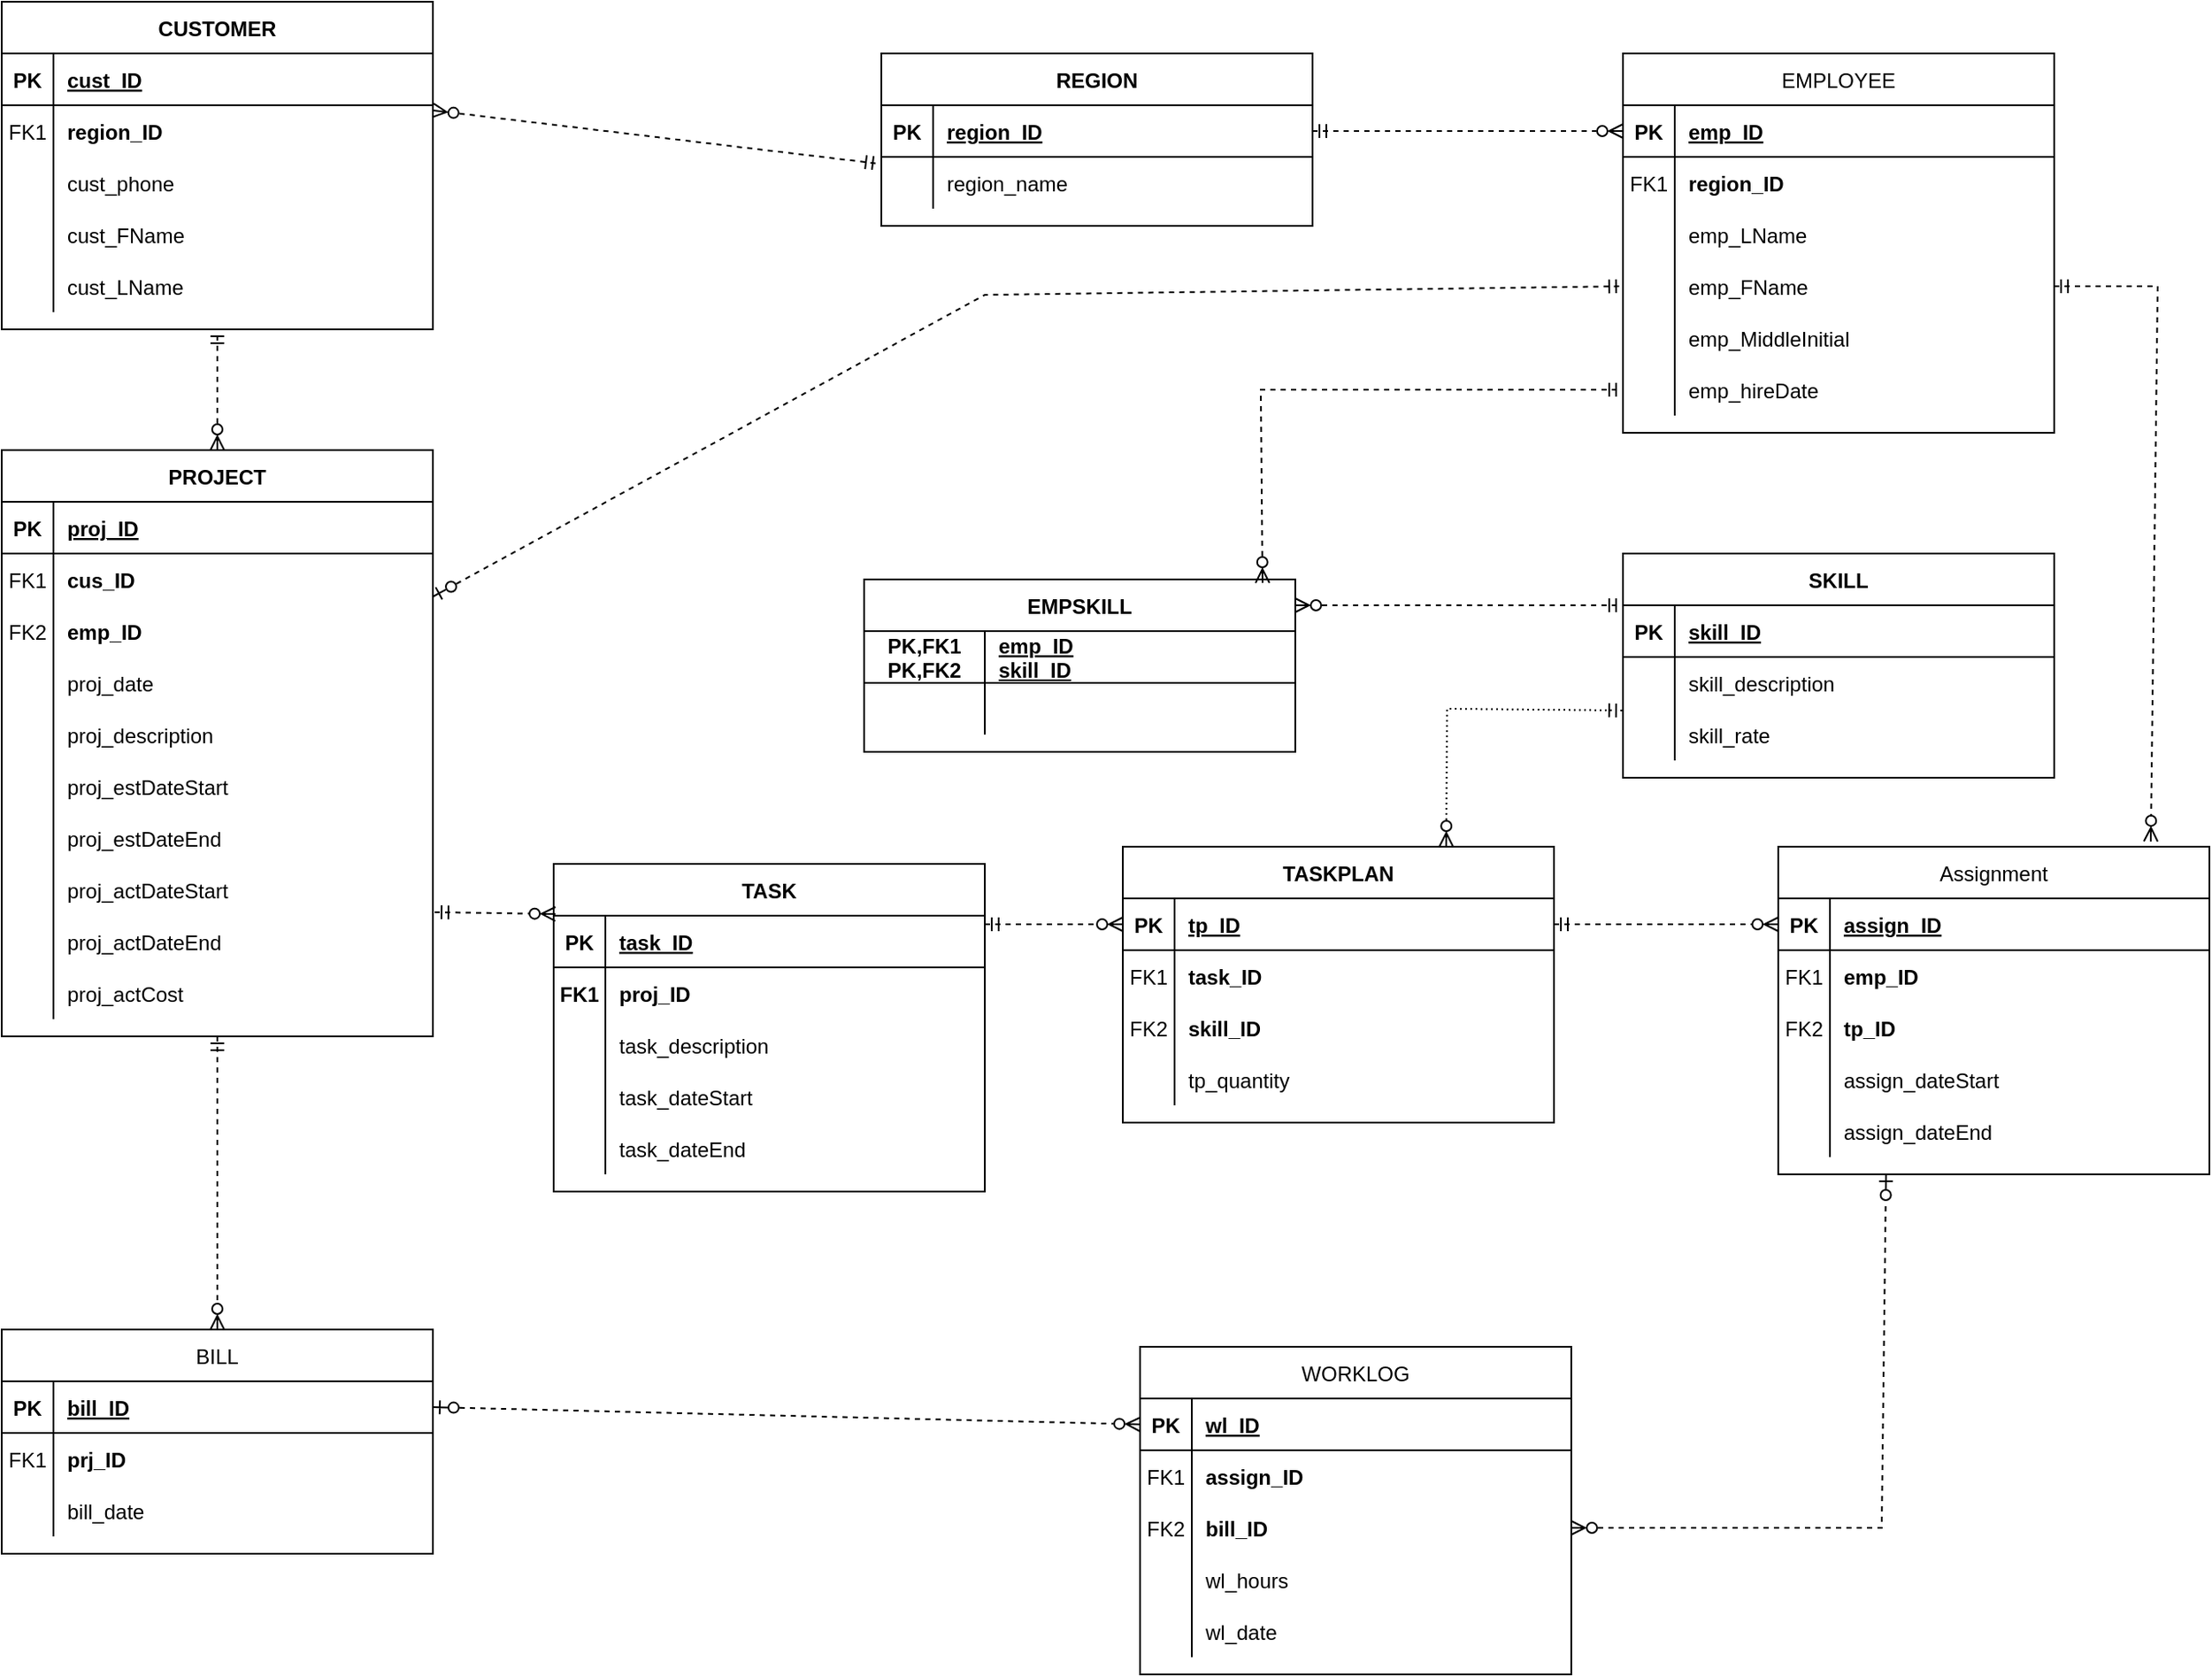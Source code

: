 <mxfile version="17.1.2" type="github">
  <diagram id="R2lEEEUBdFMjLlhIrx00" name="Page-1">
    <mxGraphModel dx="2272" dy="705" grid="1" gridSize="10" guides="1" tooltips="1" connect="1" arrows="1" fold="1" page="1" pageScale="1" pageWidth="850" pageHeight="1100" math="0" shadow="0" extFonts="Permanent Marker^https://fonts.googleapis.com/css?family=Permanent+Marker">
      <root>
        <mxCell id="0" />
        <mxCell id="1" parent="0" />
        <mxCell id="C-vyLk0tnHw3VtMMgP7b-2" value="CUSTOMER" style="shape=table;startSize=30;container=1;collapsible=1;childLayout=tableLayout;fixedRows=1;rowLines=0;fontStyle=1;align=center;resizeLast=1;" parent="1" vertex="1">
          <mxGeometry x="-170" y="70" width="250" height="190" as="geometry" />
        </mxCell>
        <mxCell id="C-vyLk0tnHw3VtMMgP7b-3" value="" style="shape=partialRectangle;collapsible=0;dropTarget=0;pointerEvents=0;fillColor=none;points=[[0,0.5],[1,0.5]];portConstraint=eastwest;top=0;left=0;right=0;bottom=1;" parent="C-vyLk0tnHw3VtMMgP7b-2" vertex="1">
          <mxGeometry y="30" width="250" height="30" as="geometry" />
        </mxCell>
        <mxCell id="C-vyLk0tnHw3VtMMgP7b-4" value="PK" style="shape=partialRectangle;overflow=hidden;connectable=0;fillColor=none;top=0;left=0;bottom=0;right=0;fontStyle=1;" parent="C-vyLk0tnHw3VtMMgP7b-3" vertex="1">
          <mxGeometry width="30" height="30" as="geometry">
            <mxRectangle width="30" height="30" as="alternateBounds" />
          </mxGeometry>
        </mxCell>
        <mxCell id="C-vyLk0tnHw3VtMMgP7b-5" value="cust_ID" style="shape=partialRectangle;overflow=hidden;connectable=0;fillColor=none;top=0;left=0;bottom=0;right=0;align=left;spacingLeft=6;fontStyle=5;" parent="C-vyLk0tnHw3VtMMgP7b-3" vertex="1">
          <mxGeometry x="30" width="220" height="30" as="geometry">
            <mxRectangle width="220" height="30" as="alternateBounds" />
          </mxGeometry>
        </mxCell>
        <mxCell id="C-vyLk0tnHw3VtMMgP7b-6" value="" style="shape=partialRectangle;collapsible=0;dropTarget=0;pointerEvents=0;fillColor=none;points=[[0,0.5],[1,0.5]];portConstraint=eastwest;top=0;left=0;right=0;bottom=0;" parent="C-vyLk0tnHw3VtMMgP7b-2" vertex="1">
          <mxGeometry y="60" width="250" height="30" as="geometry" />
        </mxCell>
        <mxCell id="C-vyLk0tnHw3VtMMgP7b-7" value="FK1" style="shape=partialRectangle;overflow=hidden;connectable=0;fillColor=none;top=0;left=0;bottom=0;right=0;" parent="C-vyLk0tnHw3VtMMgP7b-6" vertex="1">
          <mxGeometry width="30" height="30" as="geometry">
            <mxRectangle width="30" height="30" as="alternateBounds" />
          </mxGeometry>
        </mxCell>
        <mxCell id="C-vyLk0tnHw3VtMMgP7b-8" value="region_ID" style="shape=partialRectangle;overflow=hidden;connectable=0;fillColor=none;top=0;left=0;bottom=0;right=0;align=left;spacingLeft=6;fontStyle=1" parent="C-vyLk0tnHw3VtMMgP7b-6" vertex="1">
          <mxGeometry x="30" width="220" height="30" as="geometry">
            <mxRectangle width="220" height="30" as="alternateBounds" />
          </mxGeometry>
        </mxCell>
        <mxCell id="C-vyLk0tnHw3VtMMgP7b-9" value="" style="shape=partialRectangle;collapsible=0;dropTarget=0;pointerEvents=0;fillColor=none;points=[[0,0.5],[1,0.5]];portConstraint=eastwest;top=0;left=0;right=0;bottom=0;" parent="C-vyLk0tnHw3VtMMgP7b-2" vertex="1">
          <mxGeometry y="90" width="250" height="30" as="geometry" />
        </mxCell>
        <mxCell id="C-vyLk0tnHw3VtMMgP7b-10" value="" style="shape=partialRectangle;overflow=hidden;connectable=0;fillColor=none;top=0;left=0;bottom=0;right=0;" parent="C-vyLk0tnHw3VtMMgP7b-9" vertex="1">
          <mxGeometry width="30" height="30" as="geometry">
            <mxRectangle width="30" height="30" as="alternateBounds" />
          </mxGeometry>
        </mxCell>
        <mxCell id="C-vyLk0tnHw3VtMMgP7b-11" value="cust_phone" style="shape=partialRectangle;overflow=hidden;connectable=0;fillColor=none;top=0;left=0;bottom=0;right=0;align=left;spacingLeft=6;" parent="C-vyLk0tnHw3VtMMgP7b-9" vertex="1">
          <mxGeometry x="30" width="220" height="30" as="geometry">
            <mxRectangle width="220" height="30" as="alternateBounds" />
          </mxGeometry>
        </mxCell>
        <mxCell id="A0aTygYnDFpYJAejx1Yh-139" value="" style="shape=partialRectangle;collapsible=0;dropTarget=0;pointerEvents=0;fillColor=none;points=[[0,0.5],[1,0.5]];portConstraint=eastwest;top=0;left=0;right=0;bottom=0;" vertex="1" parent="C-vyLk0tnHw3VtMMgP7b-2">
          <mxGeometry y="120" width="250" height="30" as="geometry" />
        </mxCell>
        <mxCell id="A0aTygYnDFpYJAejx1Yh-140" value="" style="shape=partialRectangle;overflow=hidden;connectable=0;fillColor=none;top=0;left=0;bottom=0;right=0;" vertex="1" parent="A0aTygYnDFpYJAejx1Yh-139">
          <mxGeometry width="30" height="30" as="geometry">
            <mxRectangle width="30" height="30" as="alternateBounds" />
          </mxGeometry>
        </mxCell>
        <mxCell id="A0aTygYnDFpYJAejx1Yh-141" value="cust_FName" style="shape=partialRectangle;overflow=hidden;connectable=0;fillColor=none;top=0;left=0;bottom=0;right=0;align=left;spacingLeft=6;" vertex="1" parent="A0aTygYnDFpYJAejx1Yh-139">
          <mxGeometry x="30" width="220" height="30" as="geometry">
            <mxRectangle width="220" height="30" as="alternateBounds" />
          </mxGeometry>
        </mxCell>
        <mxCell id="A0aTygYnDFpYJAejx1Yh-142" value="" style="shape=partialRectangle;collapsible=0;dropTarget=0;pointerEvents=0;fillColor=none;points=[[0,0.5],[1,0.5]];portConstraint=eastwest;top=0;left=0;right=0;bottom=0;" vertex="1" parent="C-vyLk0tnHw3VtMMgP7b-2">
          <mxGeometry y="150" width="250" height="30" as="geometry" />
        </mxCell>
        <mxCell id="A0aTygYnDFpYJAejx1Yh-143" value="" style="shape=partialRectangle;overflow=hidden;connectable=0;fillColor=none;top=0;left=0;bottom=0;right=0;" vertex="1" parent="A0aTygYnDFpYJAejx1Yh-142">
          <mxGeometry width="30" height="30" as="geometry">
            <mxRectangle width="30" height="30" as="alternateBounds" />
          </mxGeometry>
        </mxCell>
        <mxCell id="A0aTygYnDFpYJAejx1Yh-144" value="cust_LName" style="shape=partialRectangle;overflow=hidden;connectable=0;fillColor=none;top=0;left=0;bottom=0;right=0;align=left;spacingLeft=6;" vertex="1" parent="A0aTygYnDFpYJAejx1Yh-142">
          <mxGeometry x="30" width="220" height="30" as="geometry">
            <mxRectangle width="220" height="30" as="alternateBounds" />
          </mxGeometry>
        </mxCell>
        <mxCell id="C-vyLk0tnHw3VtMMgP7b-13" value="PROJECT" style="shape=table;startSize=30;container=1;collapsible=1;childLayout=tableLayout;fixedRows=1;rowLines=0;fontStyle=1;align=center;resizeLast=1;" parent="1" vertex="1">
          <mxGeometry x="-170" y="330" width="250" height="340" as="geometry" />
        </mxCell>
        <mxCell id="C-vyLk0tnHw3VtMMgP7b-14" value="" style="shape=partialRectangle;collapsible=0;dropTarget=0;pointerEvents=0;fillColor=none;points=[[0,0.5],[1,0.5]];portConstraint=eastwest;top=0;left=0;right=0;bottom=1;" parent="C-vyLk0tnHw3VtMMgP7b-13" vertex="1">
          <mxGeometry y="30" width="250" height="30" as="geometry" />
        </mxCell>
        <mxCell id="C-vyLk0tnHw3VtMMgP7b-15" value="PK" style="shape=partialRectangle;overflow=hidden;connectable=0;fillColor=none;top=0;left=0;bottom=0;right=0;fontStyle=1;" parent="C-vyLk0tnHw3VtMMgP7b-14" vertex="1">
          <mxGeometry width="30" height="30" as="geometry">
            <mxRectangle width="30" height="30" as="alternateBounds" />
          </mxGeometry>
        </mxCell>
        <mxCell id="C-vyLk0tnHw3VtMMgP7b-16" value="proj_ID" style="shape=partialRectangle;overflow=hidden;connectable=0;fillColor=none;top=0;left=0;bottom=0;right=0;align=left;spacingLeft=6;fontStyle=5;" parent="C-vyLk0tnHw3VtMMgP7b-14" vertex="1">
          <mxGeometry x="30" width="220" height="30" as="geometry">
            <mxRectangle width="220" height="30" as="alternateBounds" />
          </mxGeometry>
        </mxCell>
        <mxCell id="C-vyLk0tnHw3VtMMgP7b-17" value="" style="shape=partialRectangle;collapsible=0;dropTarget=0;pointerEvents=0;fillColor=none;points=[[0,0.5],[1,0.5]];portConstraint=eastwest;top=0;left=0;right=0;bottom=0;" parent="C-vyLk0tnHw3VtMMgP7b-13" vertex="1">
          <mxGeometry y="60" width="250" height="30" as="geometry" />
        </mxCell>
        <mxCell id="C-vyLk0tnHw3VtMMgP7b-18" value="FK1" style="shape=partialRectangle;overflow=hidden;connectable=0;fillColor=none;top=0;left=0;bottom=0;right=0;" parent="C-vyLk0tnHw3VtMMgP7b-17" vertex="1">
          <mxGeometry width="30" height="30" as="geometry">
            <mxRectangle width="30" height="30" as="alternateBounds" />
          </mxGeometry>
        </mxCell>
        <mxCell id="C-vyLk0tnHw3VtMMgP7b-19" value="cus_ID" style="shape=partialRectangle;overflow=hidden;connectable=0;fillColor=none;top=0;left=0;bottom=0;right=0;align=left;spacingLeft=6;fontStyle=1" parent="C-vyLk0tnHw3VtMMgP7b-17" vertex="1">
          <mxGeometry x="30" width="220" height="30" as="geometry">
            <mxRectangle width="220" height="30" as="alternateBounds" />
          </mxGeometry>
        </mxCell>
        <mxCell id="C-vyLk0tnHw3VtMMgP7b-20" value="" style="shape=partialRectangle;collapsible=0;dropTarget=0;pointerEvents=0;fillColor=none;points=[[0,0.5],[1,0.5]];portConstraint=eastwest;top=0;left=0;right=0;bottom=0;" parent="C-vyLk0tnHw3VtMMgP7b-13" vertex="1">
          <mxGeometry y="90" width="250" height="30" as="geometry" />
        </mxCell>
        <mxCell id="C-vyLk0tnHw3VtMMgP7b-21" value="FK2" style="shape=partialRectangle;overflow=hidden;connectable=0;fillColor=none;top=0;left=0;bottom=0;right=0;" parent="C-vyLk0tnHw3VtMMgP7b-20" vertex="1">
          <mxGeometry width="30" height="30" as="geometry">
            <mxRectangle width="30" height="30" as="alternateBounds" />
          </mxGeometry>
        </mxCell>
        <mxCell id="C-vyLk0tnHw3VtMMgP7b-22" value="emp_ID" style="shape=partialRectangle;overflow=hidden;connectable=0;fillColor=none;top=0;left=0;bottom=0;right=0;align=left;spacingLeft=6;fontStyle=1" parent="C-vyLk0tnHw3VtMMgP7b-20" vertex="1">
          <mxGeometry x="30" width="220" height="30" as="geometry">
            <mxRectangle width="220" height="30" as="alternateBounds" />
          </mxGeometry>
        </mxCell>
        <mxCell id="A0aTygYnDFpYJAejx1Yh-99" value="" style="shape=partialRectangle;collapsible=0;dropTarget=0;pointerEvents=0;fillColor=none;points=[[0,0.5],[1,0.5]];portConstraint=eastwest;top=0;left=0;right=0;bottom=0;" vertex="1" parent="C-vyLk0tnHw3VtMMgP7b-13">
          <mxGeometry y="120" width="250" height="30" as="geometry" />
        </mxCell>
        <mxCell id="A0aTygYnDFpYJAejx1Yh-100" value="" style="shape=partialRectangle;overflow=hidden;connectable=0;fillColor=none;top=0;left=0;bottom=0;right=0;" vertex="1" parent="A0aTygYnDFpYJAejx1Yh-99">
          <mxGeometry width="30" height="30" as="geometry">
            <mxRectangle width="30" height="30" as="alternateBounds" />
          </mxGeometry>
        </mxCell>
        <mxCell id="A0aTygYnDFpYJAejx1Yh-101" value="proj_date" style="shape=partialRectangle;overflow=hidden;connectable=0;fillColor=none;top=0;left=0;bottom=0;right=0;align=left;spacingLeft=6;" vertex="1" parent="A0aTygYnDFpYJAejx1Yh-99">
          <mxGeometry x="30" width="220" height="30" as="geometry">
            <mxRectangle width="220" height="30" as="alternateBounds" />
          </mxGeometry>
        </mxCell>
        <mxCell id="A0aTygYnDFpYJAejx1Yh-102" value="" style="shape=partialRectangle;collapsible=0;dropTarget=0;pointerEvents=0;fillColor=none;points=[[0,0.5],[1,0.5]];portConstraint=eastwest;top=0;left=0;right=0;bottom=0;" vertex="1" parent="C-vyLk0tnHw3VtMMgP7b-13">
          <mxGeometry y="150" width="250" height="30" as="geometry" />
        </mxCell>
        <mxCell id="A0aTygYnDFpYJAejx1Yh-103" value="" style="shape=partialRectangle;overflow=hidden;connectable=0;fillColor=none;top=0;left=0;bottom=0;right=0;" vertex="1" parent="A0aTygYnDFpYJAejx1Yh-102">
          <mxGeometry width="30" height="30" as="geometry">
            <mxRectangle width="30" height="30" as="alternateBounds" />
          </mxGeometry>
        </mxCell>
        <mxCell id="A0aTygYnDFpYJAejx1Yh-104" value="proj_description" style="shape=partialRectangle;overflow=hidden;connectable=0;fillColor=none;top=0;left=0;bottom=0;right=0;align=left;spacingLeft=6;" vertex="1" parent="A0aTygYnDFpYJAejx1Yh-102">
          <mxGeometry x="30" width="220" height="30" as="geometry">
            <mxRectangle width="220" height="30" as="alternateBounds" />
          </mxGeometry>
        </mxCell>
        <mxCell id="A0aTygYnDFpYJAejx1Yh-105" value="" style="shape=partialRectangle;collapsible=0;dropTarget=0;pointerEvents=0;fillColor=none;points=[[0,0.5],[1,0.5]];portConstraint=eastwest;top=0;left=0;right=0;bottom=0;" vertex="1" parent="C-vyLk0tnHw3VtMMgP7b-13">
          <mxGeometry y="180" width="250" height="30" as="geometry" />
        </mxCell>
        <mxCell id="A0aTygYnDFpYJAejx1Yh-106" value="" style="shape=partialRectangle;overflow=hidden;connectable=0;fillColor=none;top=0;left=0;bottom=0;right=0;" vertex="1" parent="A0aTygYnDFpYJAejx1Yh-105">
          <mxGeometry width="30" height="30" as="geometry">
            <mxRectangle width="30" height="30" as="alternateBounds" />
          </mxGeometry>
        </mxCell>
        <mxCell id="A0aTygYnDFpYJAejx1Yh-107" value="proj_estDateStart" style="shape=partialRectangle;overflow=hidden;connectable=0;fillColor=none;top=0;left=0;bottom=0;right=0;align=left;spacingLeft=6;" vertex="1" parent="A0aTygYnDFpYJAejx1Yh-105">
          <mxGeometry x="30" width="220" height="30" as="geometry">
            <mxRectangle width="220" height="30" as="alternateBounds" />
          </mxGeometry>
        </mxCell>
        <mxCell id="A0aTygYnDFpYJAejx1Yh-108" value="" style="shape=partialRectangle;collapsible=0;dropTarget=0;pointerEvents=0;fillColor=none;points=[[0,0.5],[1,0.5]];portConstraint=eastwest;top=0;left=0;right=0;bottom=0;" vertex="1" parent="C-vyLk0tnHw3VtMMgP7b-13">
          <mxGeometry y="210" width="250" height="30" as="geometry" />
        </mxCell>
        <mxCell id="A0aTygYnDFpYJAejx1Yh-109" value="" style="shape=partialRectangle;overflow=hidden;connectable=0;fillColor=none;top=0;left=0;bottom=0;right=0;" vertex="1" parent="A0aTygYnDFpYJAejx1Yh-108">
          <mxGeometry width="30" height="30" as="geometry">
            <mxRectangle width="30" height="30" as="alternateBounds" />
          </mxGeometry>
        </mxCell>
        <mxCell id="A0aTygYnDFpYJAejx1Yh-110" value="proj_estDateEnd" style="shape=partialRectangle;overflow=hidden;connectable=0;fillColor=none;top=0;left=0;bottom=0;right=0;align=left;spacingLeft=6;" vertex="1" parent="A0aTygYnDFpYJAejx1Yh-108">
          <mxGeometry x="30" width="220" height="30" as="geometry">
            <mxRectangle width="220" height="30" as="alternateBounds" />
          </mxGeometry>
        </mxCell>
        <mxCell id="A0aTygYnDFpYJAejx1Yh-111" value="" style="shape=partialRectangle;collapsible=0;dropTarget=0;pointerEvents=0;fillColor=none;points=[[0,0.5],[1,0.5]];portConstraint=eastwest;top=0;left=0;right=0;bottom=0;" vertex="1" parent="C-vyLk0tnHw3VtMMgP7b-13">
          <mxGeometry y="240" width="250" height="30" as="geometry" />
        </mxCell>
        <mxCell id="A0aTygYnDFpYJAejx1Yh-112" value="" style="shape=partialRectangle;overflow=hidden;connectable=0;fillColor=none;top=0;left=0;bottom=0;right=0;" vertex="1" parent="A0aTygYnDFpYJAejx1Yh-111">
          <mxGeometry width="30" height="30" as="geometry">
            <mxRectangle width="30" height="30" as="alternateBounds" />
          </mxGeometry>
        </mxCell>
        <mxCell id="A0aTygYnDFpYJAejx1Yh-113" value="proj_actDateStart" style="shape=partialRectangle;overflow=hidden;connectable=0;fillColor=none;top=0;left=0;bottom=0;right=0;align=left;spacingLeft=6;" vertex="1" parent="A0aTygYnDFpYJAejx1Yh-111">
          <mxGeometry x="30" width="220" height="30" as="geometry">
            <mxRectangle width="220" height="30" as="alternateBounds" />
          </mxGeometry>
        </mxCell>
        <mxCell id="A0aTygYnDFpYJAejx1Yh-114" value="" style="shape=partialRectangle;collapsible=0;dropTarget=0;pointerEvents=0;fillColor=none;points=[[0,0.5],[1,0.5]];portConstraint=eastwest;top=0;left=0;right=0;bottom=0;" vertex="1" parent="C-vyLk0tnHw3VtMMgP7b-13">
          <mxGeometry y="270" width="250" height="30" as="geometry" />
        </mxCell>
        <mxCell id="A0aTygYnDFpYJAejx1Yh-115" value="" style="shape=partialRectangle;overflow=hidden;connectable=0;fillColor=none;top=0;left=0;bottom=0;right=0;" vertex="1" parent="A0aTygYnDFpYJAejx1Yh-114">
          <mxGeometry width="30" height="30" as="geometry">
            <mxRectangle width="30" height="30" as="alternateBounds" />
          </mxGeometry>
        </mxCell>
        <mxCell id="A0aTygYnDFpYJAejx1Yh-116" value="proj_actDateEnd" style="shape=partialRectangle;overflow=hidden;connectable=0;fillColor=none;top=0;left=0;bottom=0;right=0;align=left;spacingLeft=6;" vertex="1" parent="A0aTygYnDFpYJAejx1Yh-114">
          <mxGeometry x="30" width="220" height="30" as="geometry">
            <mxRectangle width="220" height="30" as="alternateBounds" />
          </mxGeometry>
        </mxCell>
        <mxCell id="A0aTygYnDFpYJAejx1Yh-117" value="" style="shape=partialRectangle;collapsible=0;dropTarget=0;pointerEvents=0;fillColor=none;points=[[0,0.5],[1,0.5]];portConstraint=eastwest;top=0;left=0;right=0;bottom=0;" vertex="1" parent="C-vyLk0tnHw3VtMMgP7b-13">
          <mxGeometry y="300" width="250" height="30" as="geometry" />
        </mxCell>
        <mxCell id="A0aTygYnDFpYJAejx1Yh-118" value="" style="shape=partialRectangle;overflow=hidden;connectable=0;fillColor=none;top=0;left=0;bottom=0;right=0;" vertex="1" parent="A0aTygYnDFpYJAejx1Yh-117">
          <mxGeometry width="30" height="30" as="geometry">
            <mxRectangle width="30" height="30" as="alternateBounds" />
          </mxGeometry>
        </mxCell>
        <mxCell id="A0aTygYnDFpYJAejx1Yh-119" value="proj_actCost" style="shape=partialRectangle;overflow=hidden;connectable=0;fillColor=none;top=0;left=0;bottom=0;right=0;align=left;spacingLeft=6;" vertex="1" parent="A0aTygYnDFpYJAejx1Yh-117">
          <mxGeometry x="30" width="220" height="30" as="geometry">
            <mxRectangle width="220" height="30" as="alternateBounds" />
          </mxGeometry>
        </mxCell>
        <mxCell id="C-vyLk0tnHw3VtMMgP7b-23" value="REGION" style="shape=table;startSize=30;container=1;collapsible=1;childLayout=tableLayout;fixedRows=1;rowLines=0;fontStyle=1;align=center;resizeLast=1;" parent="1" vertex="1">
          <mxGeometry x="340" y="100" width="250" height="100" as="geometry" />
        </mxCell>
        <mxCell id="C-vyLk0tnHw3VtMMgP7b-24" value="" style="shape=partialRectangle;collapsible=0;dropTarget=0;pointerEvents=0;fillColor=none;points=[[0,0.5],[1,0.5]];portConstraint=eastwest;top=0;left=0;right=0;bottom=1;" parent="C-vyLk0tnHw3VtMMgP7b-23" vertex="1">
          <mxGeometry y="30" width="250" height="30" as="geometry" />
        </mxCell>
        <mxCell id="C-vyLk0tnHw3VtMMgP7b-25" value="PK" style="shape=partialRectangle;overflow=hidden;connectable=0;fillColor=none;top=0;left=0;bottom=0;right=0;fontStyle=1;" parent="C-vyLk0tnHw3VtMMgP7b-24" vertex="1">
          <mxGeometry width="30" height="30" as="geometry">
            <mxRectangle width="30" height="30" as="alternateBounds" />
          </mxGeometry>
        </mxCell>
        <mxCell id="C-vyLk0tnHw3VtMMgP7b-26" value="region_ID" style="shape=partialRectangle;overflow=hidden;connectable=0;fillColor=none;top=0;left=0;bottom=0;right=0;align=left;spacingLeft=6;fontStyle=5;" parent="C-vyLk0tnHw3VtMMgP7b-24" vertex="1">
          <mxGeometry x="30" width="220" height="30" as="geometry">
            <mxRectangle width="220" height="30" as="alternateBounds" />
          </mxGeometry>
        </mxCell>
        <mxCell id="C-vyLk0tnHw3VtMMgP7b-27" value="" style="shape=partialRectangle;collapsible=0;dropTarget=0;pointerEvents=0;fillColor=none;points=[[0,0.5],[1,0.5]];portConstraint=eastwest;top=0;left=0;right=0;bottom=0;" parent="C-vyLk0tnHw3VtMMgP7b-23" vertex="1">
          <mxGeometry y="60" width="250" height="30" as="geometry" />
        </mxCell>
        <mxCell id="C-vyLk0tnHw3VtMMgP7b-28" value="" style="shape=partialRectangle;overflow=hidden;connectable=0;fillColor=none;top=0;left=0;bottom=0;right=0;" parent="C-vyLk0tnHw3VtMMgP7b-27" vertex="1">
          <mxGeometry width="30" height="30" as="geometry">
            <mxRectangle width="30" height="30" as="alternateBounds" />
          </mxGeometry>
        </mxCell>
        <mxCell id="C-vyLk0tnHw3VtMMgP7b-29" value="region_name" style="shape=partialRectangle;overflow=hidden;connectable=0;fillColor=none;top=0;left=0;bottom=0;right=0;align=left;spacingLeft=6;" parent="C-vyLk0tnHw3VtMMgP7b-27" vertex="1">
          <mxGeometry x="30" width="220" height="30" as="geometry">
            <mxRectangle width="220" height="30" as="alternateBounds" />
          </mxGeometry>
        </mxCell>
        <mxCell id="A0aTygYnDFpYJAejx1Yh-2" value="SKILL" style="shape=table;startSize=30;container=1;collapsible=1;childLayout=tableLayout;fixedRows=1;rowLines=0;fontStyle=1;align=center;resizeLast=1;" vertex="1" parent="1">
          <mxGeometry x="770" y="390" width="250" height="130" as="geometry" />
        </mxCell>
        <mxCell id="A0aTygYnDFpYJAejx1Yh-3" value="" style="shape=partialRectangle;collapsible=0;dropTarget=0;pointerEvents=0;fillColor=none;points=[[0,0.5],[1,0.5]];portConstraint=eastwest;top=0;left=0;right=0;bottom=1;" vertex="1" parent="A0aTygYnDFpYJAejx1Yh-2">
          <mxGeometry y="30" width="250" height="30" as="geometry" />
        </mxCell>
        <mxCell id="A0aTygYnDFpYJAejx1Yh-4" value="PK" style="shape=partialRectangle;overflow=hidden;connectable=0;fillColor=none;top=0;left=0;bottom=0;right=0;fontStyle=1;" vertex="1" parent="A0aTygYnDFpYJAejx1Yh-3">
          <mxGeometry width="30" height="30" as="geometry">
            <mxRectangle width="30" height="30" as="alternateBounds" />
          </mxGeometry>
        </mxCell>
        <mxCell id="A0aTygYnDFpYJAejx1Yh-5" value="skill_ID" style="shape=partialRectangle;overflow=hidden;connectable=0;fillColor=none;top=0;left=0;bottom=0;right=0;align=left;spacingLeft=6;fontStyle=5;" vertex="1" parent="A0aTygYnDFpYJAejx1Yh-3">
          <mxGeometry x="30" width="220" height="30" as="geometry">
            <mxRectangle width="220" height="30" as="alternateBounds" />
          </mxGeometry>
        </mxCell>
        <mxCell id="A0aTygYnDFpYJAejx1Yh-6" value="" style="shape=partialRectangle;collapsible=0;dropTarget=0;pointerEvents=0;fillColor=none;points=[[0,0.5],[1,0.5]];portConstraint=eastwest;top=0;left=0;right=0;bottom=0;" vertex="1" parent="A0aTygYnDFpYJAejx1Yh-2">
          <mxGeometry y="60" width="250" height="30" as="geometry" />
        </mxCell>
        <mxCell id="A0aTygYnDFpYJAejx1Yh-7" value="" style="shape=partialRectangle;overflow=hidden;connectable=0;fillColor=none;top=0;left=0;bottom=0;right=0;" vertex="1" parent="A0aTygYnDFpYJAejx1Yh-6">
          <mxGeometry width="30" height="30" as="geometry">
            <mxRectangle width="30" height="30" as="alternateBounds" />
          </mxGeometry>
        </mxCell>
        <mxCell id="A0aTygYnDFpYJAejx1Yh-8" value="skill_description" style="shape=partialRectangle;overflow=hidden;connectable=0;fillColor=none;top=0;left=0;bottom=0;right=0;align=left;spacingLeft=6;" vertex="1" parent="A0aTygYnDFpYJAejx1Yh-6">
          <mxGeometry x="30" width="220" height="30" as="geometry">
            <mxRectangle width="220" height="30" as="alternateBounds" />
          </mxGeometry>
        </mxCell>
        <mxCell id="A0aTygYnDFpYJAejx1Yh-9" value="" style="shape=partialRectangle;collapsible=0;dropTarget=0;pointerEvents=0;fillColor=none;points=[[0,0.5],[1,0.5]];portConstraint=eastwest;top=0;left=0;right=0;bottom=0;" vertex="1" parent="A0aTygYnDFpYJAejx1Yh-2">
          <mxGeometry y="90" width="250" height="30" as="geometry" />
        </mxCell>
        <mxCell id="A0aTygYnDFpYJAejx1Yh-10" value="" style="shape=partialRectangle;overflow=hidden;connectable=0;fillColor=none;top=0;left=0;bottom=0;right=0;" vertex="1" parent="A0aTygYnDFpYJAejx1Yh-9">
          <mxGeometry width="30" height="30" as="geometry">
            <mxRectangle width="30" height="30" as="alternateBounds" />
          </mxGeometry>
        </mxCell>
        <mxCell id="A0aTygYnDFpYJAejx1Yh-11" value="skill_rate" style="shape=partialRectangle;overflow=hidden;connectable=0;fillColor=none;top=0;left=0;bottom=0;right=0;align=left;spacingLeft=6;" vertex="1" parent="A0aTygYnDFpYJAejx1Yh-9">
          <mxGeometry x="30" width="220" height="30" as="geometry">
            <mxRectangle width="220" height="30" as="alternateBounds" />
          </mxGeometry>
        </mxCell>
        <mxCell id="A0aTygYnDFpYJAejx1Yh-12" value="EMPLOYEE" style="shape=table;startSize=30;container=1;collapsible=1;childLayout=tableLayout;fixedRows=1;rowLines=0;fontStyle=0;align=center;resizeLast=1;" vertex="1" parent="1">
          <mxGeometry x="770" y="100" width="250" height="220" as="geometry" />
        </mxCell>
        <mxCell id="A0aTygYnDFpYJAejx1Yh-13" value="" style="shape=partialRectangle;collapsible=0;dropTarget=0;pointerEvents=0;fillColor=none;points=[[0,0.5],[1,0.5]];portConstraint=eastwest;top=0;left=0;right=0;bottom=1;" vertex="1" parent="A0aTygYnDFpYJAejx1Yh-12">
          <mxGeometry y="30" width="250" height="30" as="geometry" />
        </mxCell>
        <mxCell id="A0aTygYnDFpYJAejx1Yh-14" value="PK" style="shape=partialRectangle;overflow=hidden;connectable=0;fillColor=none;top=0;left=0;bottom=0;right=0;fontStyle=1;" vertex="1" parent="A0aTygYnDFpYJAejx1Yh-13">
          <mxGeometry width="30" height="30" as="geometry">
            <mxRectangle width="30" height="30" as="alternateBounds" />
          </mxGeometry>
        </mxCell>
        <mxCell id="A0aTygYnDFpYJAejx1Yh-15" value="emp_ID" style="shape=partialRectangle;overflow=hidden;connectable=0;fillColor=none;top=0;left=0;bottom=0;right=0;align=left;spacingLeft=6;fontStyle=5;" vertex="1" parent="A0aTygYnDFpYJAejx1Yh-13">
          <mxGeometry x="30" width="220" height="30" as="geometry">
            <mxRectangle width="220" height="30" as="alternateBounds" />
          </mxGeometry>
        </mxCell>
        <mxCell id="A0aTygYnDFpYJAejx1Yh-16" value="" style="shape=partialRectangle;collapsible=0;dropTarget=0;pointerEvents=0;fillColor=none;points=[[0,0.5],[1,0.5]];portConstraint=eastwest;top=0;left=0;right=0;bottom=0;" vertex="1" parent="A0aTygYnDFpYJAejx1Yh-12">
          <mxGeometry y="60" width="250" height="30" as="geometry" />
        </mxCell>
        <mxCell id="A0aTygYnDFpYJAejx1Yh-17" value="FK1" style="shape=partialRectangle;overflow=hidden;connectable=0;fillColor=none;top=0;left=0;bottom=0;right=0;" vertex="1" parent="A0aTygYnDFpYJAejx1Yh-16">
          <mxGeometry width="30" height="30" as="geometry">
            <mxRectangle width="30" height="30" as="alternateBounds" />
          </mxGeometry>
        </mxCell>
        <mxCell id="A0aTygYnDFpYJAejx1Yh-18" value="region_ID" style="shape=partialRectangle;overflow=hidden;connectable=0;fillColor=none;top=0;left=0;bottom=0;right=0;align=left;spacingLeft=6;fontStyle=1" vertex="1" parent="A0aTygYnDFpYJAejx1Yh-16">
          <mxGeometry x="30" width="220" height="30" as="geometry">
            <mxRectangle width="220" height="30" as="alternateBounds" />
          </mxGeometry>
        </mxCell>
        <mxCell id="A0aTygYnDFpYJAejx1Yh-19" value="" style="shape=partialRectangle;collapsible=0;dropTarget=0;pointerEvents=0;fillColor=none;points=[[0,0.5],[1,0.5]];portConstraint=eastwest;top=0;left=0;right=0;bottom=0;" vertex="1" parent="A0aTygYnDFpYJAejx1Yh-12">
          <mxGeometry y="90" width="250" height="30" as="geometry" />
        </mxCell>
        <mxCell id="A0aTygYnDFpYJAejx1Yh-20" value="" style="shape=partialRectangle;overflow=hidden;connectable=0;fillColor=none;top=0;left=0;bottom=0;right=0;" vertex="1" parent="A0aTygYnDFpYJAejx1Yh-19">
          <mxGeometry width="30" height="30" as="geometry">
            <mxRectangle width="30" height="30" as="alternateBounds" />
          </mxGeometry>
        </mxCell>
        <mxCell id="A0aTygYnDFpYJAejx1Yh-21" value="emp_LName" style="shape=partialRectangle;overflow=hidden;connectable=0;fillColor=none;top=0;left=0;bottom=0;right=0;align=left;spacingLeft=6;" vertex="1" parent="A0aTygYnDFpYJAejx1Yh-19">
          <mxGeometry x="30" width="220" height="30" as="geometry">
            <mxRectangle width="220" height="30" as="alternateBounds" />
          </mxGeometry>
        </mxCell>
        <mxCell id="A0aTygYnDFpYJAejx1Yh-84" value="" style="shape=partialRectangle;collapsible=0;dropTarget=0;pointerEvents=0;fillColor=none;points=[[0,0.5],[1,0.5]];portConstraint=eastwest;top=0;left=0;right=0;bottom=0;" vertex="1" parent="A0aTygYnDFpYJAejx1Yh-12">
          <mxGeometry y="120" width="250" height="30" as="geometry" />
        </mxCell>
        <mxCell id="A0aTygYnDFpYJAejx1Yh-85" value="" style="shape=partialRectangle;overflow=hidden;connectable=0;fillColor=none;top=0;left=0;bottom=0;right=0;" vertex="1" parent="A0aTygYnDFpYJAejx1Yh-84">
          <mxGeometry width="30" height="30" as="geometry">
            <mxRectangle width="30" height="30" as="alternateBounds" />
          </mxGeometry>
        </mxCell>
        <mxCell id="A0aTygYnDFpYJAejx1Yh-86" value="emp_FName" style="shape=partialRectangle;overflow=hidden;connectable=0;fillColor=none;top=0;left=0;bottom=0;right=0;align=left;spacingLeft=6;" vertex="1" parent="A0aTygYnDFpYJAejx1Yh-84">
          <mxGeometry x="30" width="220" height="30" as="geometry">
            <mxRectangle width="220" height="30" as="alternateBounds" />
          </mxGeometry>
        </mxCell>
        <mxCell id="A0aTygYnDFpYJAejx1Yh-87" value="" style="shape=partialRectangle;collapsible=0;dropTarget=0;pointerEvents=0;fillColor=none;points=[[0,0.5],[1,0.5]];portConstraint=eastwest;top=0;left=0;right=0;bottom=0;" vertex="1" parent="A0aTygYnDFpYJAejx1Yh-12">
          <mxGeometry y="150" width="250" height="30" as="geometry" />
        </mxCell>
        <mxCell id="A0aTygYnDFpYJAejx1Yh-88" value="" style="shape=partialRectangle;overflow=hidden;connectable=0;fillColor=none;top=0;left=0;bottom=0;right=0;" vertex="1" parent="A0aTygYnDFpYJAejx1Yh-87">
          <mxGeometry width="30" height="30" as="geometry">
            <mxRectangle width="30" height="30" as="alternateBounds" />
          </mxGeometry>
        </mxCell>
        <mxCell id="A0aTygYnDFpYJAejx1Yh-89" value="emp_MiddleInitial" style="shape=partialRectangle;overflow=hidden;connectable=0;fillColor=none;top=0;left=0;bottom=0;right=0;align=left;spacingLeft=6;" vertex="1" parent="A0aTygYnDFpYJAejx1Yh-87">
          <mxGeometry x="30" width="220" height="30" as="geometry">
            <mxRectangle width="220" height="30" as="alternateBounds" />
          </mxGeometry>
        </mxCell>
        <mxCell id="A0aTygYnDFpYJAejx1Yh-93" value="" style="shape=partialRectangle;collapsible=0;dropTarget=0;pointerEvents=0;fillColor=none;points=[[0,0.5],[1,0.5]];portConstraint=eastwest;top=0;left=0;right=0;bottom=0;" vertex="1" parent="A0aTygYnDFpYJAejx1Yh-12">
          <mxGeometry y="180" width="250" height="30" as="geometry" />
        </mxCell>
        <mxCell id="A0aTygYnDFpYJAejx1Yh-94" value="" style="shape=partialRectangle;overflow=hidden;connectable=0;fillColor=none;top=0;left=0;bottom=0;right=0;" vertex="1" parent="A0aTygYnDFpYJAejx1Yh-93">
          <mxGeometry width="30" height="30" as="geometry">
            <mxRectangle width="30" height="30" as="alternateBounds" />
          </mxGeometry>
        </mxCell>
        <mxCell id="A0aTygYnDFpYJAejx1Yh-95" value="emp_hireDate" style="shape=partialRectangle;overflow=hidden;connectable=0;fillColor=none;top=0;left=0;bottom=0;right=0;align=left;spacingLeft=6;" vertex="1" parent="A0aTygYnDFpYJAejx1Yh-93">
          <mxGeometry x="30" width="220" height="30" as="geometry">
            <mxRectangle width="220" height="30" as="alternateBounds" />
          </mxGeometry>
        </mxCell>
        <mxCell id="A0aTygYnDFpYJAejx1Yh-22" value="Assignment" style="shape=table;startSize=30;container=1;collapsible=1;childLayout=tableLayout;fixedRows=1;rowLines=0;fontStyle=0;align=center;resizeLast=1;" vertex="1" parent="1">
          <mxGeometry x="860" y="560" width="250" height="190" as="geometry" />
        </mxCell>
        <mxCell id="A0aTygYnDFpYJAejx1Yh-23" value="" style="shape=partialRectangle;collapsible=0;dropTarget=0;pointerEvents=0;fillColor=none;points=[[0,0.5],[1,0.5]];portConstraint=eastwest;top=0;left=0;right=0;bottom=1;" vertex="1" parent="A0aTygYnDFpYJAejx1Yh-22">
          <mxGeometry y="30" width="250" height="30" as="geometry" />
        </mxCell>
        <mxCell id="A0aTygYnDFpYJAejx1Yh-24" value="PK" style="shape=partialRectangle;overflow=hidden;connectable=0;fillColor=none;top=0;left=0;bottom=0;right=0;fontStyle=1;" vertex="1" parent="A0aTygYnDFpYJAejx1Yh-23">
          <mxGeometry width="30" height="30" as="geometry">
            <mxRectangle width="30" height="30" as="alternateBounds" />
          </mxGeometry>
        </mxCell>
        <mxCell id="A0aTygYnDFpYJAejx1Yh-25" value="assign_ID" style="shape=partialRectangle;overflow=hidden;connectable=0;fillColor=none;top=0;left=0;bottom=0;right=0;align=left;spacingLeft=6;fontStyle=5;" vertex="1" parent="A0aTygYnDFpYJAejx1Yh-23">
          <mxGeometry x="30" width="220" height="30" as="geometry">
            <mxRectangle width="220" height="30" as="alternateBounds" />
          </mxGeometry>
        </mxCell>
        <mxCell id="A0aTygYnDFpYJAejx1Yh-26" value="" style="shape=partialRectangle;collapsible=0;dropTarget=0;pointerEvents=0;fillColor=none;points=[[0,0.5],[1,0.5]];portConstraint=eastwest;top=0;left=0;right=0;bottom=0;" vertex="1" parent="A0aTygYnDFpYJAejx1Yh-22">
          <mxGeometry y="60" width="250" height="30" as="geometry" />
        </mxCell>
        <mxCell id="A0aTygYnDFpYJAejx1Yh-27" value="FK1" style="shape=partialRectangle;overflow=hidden;connectable=0;fillColor=none;top=0;left=0;bottom=0;right=0;" vertex="1" parent="A0aTygYnDFpYJAejx1Yh-26">
          <mxGeometry width="30" height="30" as="geometry">
            <mxRectangle width="30" height="30" as="alternateBounds" />
          </mxGeometry>
        </mxCell>
        <mxCell id="A0aTygYnDFpYJAejx1Yh-28" value="emp_ID" style="shape=partialRectangle;overflow=hidden;connectable=0;fillColor=none;top=0;left=0;bottom=0;right=0;align=left;spacingLeft=6;fontStyle=1" vertex="1" parent="A0aTygYnDFpYJAejx1Yh-26">
          <mxGeometry x="30" width="220" height="30" as="geometry">
            <mxRectangle width="220" height="30" as="alternateBounds" />
          </mxGeometry>
        </mxCell>
        <mxCell id="A0aTygYnDFpYJAejx1Yh-29" value="" style="shape=partialRectangle;collapsible=0;dropTarget=0;pointerEvents=0;fillColor=none;points=[[0,0.5],[1,0.5]];portConstraint=eastwest;top=0;left=0;right=0;bottom=0;" vertex="1" parent="A0aTygYnDFpYJAejx1Yh-22">
          <mxGeometry y="90" width="250" height="30" as="geometry" />
        </mxCell>
        <mxCell id="A0aTygYnDFpYJAejx1Yh-30" value="FK2" style="shape=partialRectangle;overflow=hidden;connectable=0;fillColor=none;top=0;left=0;bottom=0;right=0;" vertex="1" parent="A0aTygYnDFpYJAejx1Yh-29">
          <mxGeometry width="30" height="30" as="geometry">
            <mxRectangle width="30" height="30" as="alternateBounds" />
          </mxGeometry>
        </mxCell>
        <mxCell id="A0aTygYnDFpYJAejx1Yh-31" value="tp_ID" style="shape=partialRectangle;overflow=hidden;connectable=0;fillColor=none;top=0;left=0;bottom=0;right=0;align=left;spacingLeft=6;fontStyle=1" vertex="1" parent="A0aTygYnDFpYJAejx1Yh-29">
          <mxGeometry x="30" width="220" height="30" as="geometry">
            <mxRectangle width="220" height="30" as="alternateBounds" />
          </mxGeometry>
        </mxCell>
        <mxCell id="A0aTygYnDFpYJAejx1Yh-175" value="" style="shape=partialRectangle;collapsible=0;dropTarget=0;pointerEvents=0;fillColor=none;points=[[0,0.5],[1,0.5]];portConstraint=eastwest;top=0;left=0;right=0;bottom=0;" vertex="1" parent="A0aTygYnDFpYJAejx1Yh-22">
          <mxGeometry y="120" width="250" height="30" as="geometry" />
        </mxCell>
        <mxCell id="A0aTygYnDFpYJAejx1Yh-176" value="" style="shape=partialRectangle;overflow=hidden;connectable=0;fillColor=none;top=0;left=0;bottom=0;right=0;" vertex="1" parent="A0aTygYnDFpYJAejx1Yh-175">
          <mxGeometry width="30" height="30" as="geometry">
            <mxRectangle width="30" height="30" as="alternateBounds" />
          </mxGeometry>
        </mxCell>
        <mxCell id="A0aTygYnDFpYJAejx1Yh-177" value="assign_dateStart" style="shape=partialRectangle;overflow=hidden;connectable=0;fillColor=none;top=0;left=0;bottom=0;right=0;align=left;spacingLeft=6;" vertex="1" parent="A0aTygYnDFpYJAejx1Yh-175">
          <mxGeometry x="30" width="220" height="30" as="geometry">
            <mxRectangle width="220" height="30" as="alternateBounds" />
          </mxGeometry>
        </mxCell>
        <mxCell id="A0aTygYnDFpYJAejx1Yh-178" value="" style="shape=partialRectangle;collapsible=0;dropTarget=0;pointerEvents=0;fillColor=none;points=[[0,0.5],[1,0.5]];portConstraint=eastwest;top=0;left=0;right=0;bottom=0;" vertex="1" parent="A0aTygYnDFpYJAejx1Yh-22">
          <mxGeometry y="150" width="250" height="30" as="geometry" />
        </mxCell>
        <mxCell id="A0aTygYnDFpYJAejx1Yh-179" value="" style="shape=partialRectangle;overflow=hidden;connectable=0;fillColor=none;top=0;left=0;bottom=0;right=0;" vertex="1" parent="A0aTygYnDFpYJAejx1Yh-178">
          <mxGeometry width="30" height="30" as="geometry">
            <mxRectangle width="30" height="30" as="alternateBounds" />
          </mxGeometry>
        </mxCell>
        <mxCell id="A0aTygYnDFpYJAejx1Yh-180" value="assign_dateEnd" style="shape=partialRectangle;overflow=hidden;connectable=0;fillColor=none;top=0;left=0;bottom=0;right=0;align=left;spacingLeft=6;" vertex="1" parent="A0aTygYnDFpYJAejx1Yh-178">
          <mxGeometry x="30" width="220" height="30" as="geometry">
            <mxRectangle width="220" height="30" as="alternateBounds" />
          </mxGeometry>
        </mxCell>
        <mxCell id="A0aTygYnDFpYJAejx1Yh-42" value="EMPSKILL" style="shape=table;startSize=30;container=1;collapsible=1;childLayout=tableLayout;fixedRows=1;rowLines=0;fontStyle=1;align=center;resizeLast=1;" vertex="1" parent="1">
          <mxGeometry x="330" y="405" width="250" height="100" as="geometry" />
        </mxCell>
        <mxCell id="A0aTygYnDFpYJAejx1Yh-43" value="" style="shape=partialRectangle;collapsible=0;dropTarget=0;pointerEvents=0;fillColor=none;points=[[0,0.5],[1,0.5]];portConstraint=eastwest;top=0;left=0;right=0;bottom=1;" vertex="1" parent="A0aTygYnDFpYJAejx1Yh-42">
          <mxGeometry y="30" width="250" height="30" as="geometry" />
        </mxCell>
        <mxCell id="A0aTygYnDFpYJAejx1Yh-44" value="PK,FK1&#xa;PK,FK2" style="shape=partialRectangle;overflow=hidden;connectable=0;fillColor=none;top=0;left=0;bottom=0;right=0;fontStyle=1;" vertex="1" parent="A0aTygYnDFpYJAejx1Yh-43">
          <mxGeometry width="70" height="30" as="geometry">
            <mxRectangle width="70" height="30" as="alternateBounds" />
          </mxGeometry>
        </mxCell>
        <mxCell id="A0aTygYnDFpYJAejx1Yh-45" value="emp_ID&#xa;skill_ID" style="shape=partialRectangle;overflow=hidden;connectable=0;fillColor=none;top=0;left=0;bottom=0;right=0;align=left;spacingLeft=6;fontStyle=5;" vertex="1" parent="A0aTygYnDFpYJAejx1Yh-43">
          <mxGeometry x="70" width="180" height="30" as="geometry">
            <mxRectangle width="180" height="30" as="alternateBounds" />
          </mxGeometry>
        </mxCell>
        <mxCell id="A0aTygYnDFpYJAejx1Yh-46" value="" style="shape=partialRectangle;collapsible=0;dropTarget=0;pointerEvents=0;fillColor=none;points=[[0,0.5],[1,0.5]];portConstraint=eastwest;top=0;left=0;right=0;bottom=0;" vertex="1" parent="A0aTygYnDFpYJAejx1Yh-42">
          <mxGeometry y="60" width="250" height="30" as="geometry" />
        </mxCell>
        <mxCell id="A0aTygYnDFpYJAejx1Yh-47" value="" style="shape=partialRectangle;overflow=hidden;connectable=0;fillColor=none;top=0;left=0;bottom=0;right=0;" vertex="1" parent="A0aTygYnDFpYJAejx1Yh-46">
          <mxGeometry width="70" height="30" as="geometry">
            <mxRectangle width="70" height="30" as="alternateBounds" />
          </mxGeometry>
        </mxCell>
        <mxCell id="A0aTygYnDFpYJAejx1Yh-48" value="" style="shape=partialRectangle;overflow=hidden;connectable=0;fillColor=none;top=0;left=0;bottom=0;right=0;align=left;spacingLeft=6;" vertex="1" parent="A0aTygYnDFpYJAejx1Yh-46">
          <mxGeometry x="70" width="180" height="30" as="geometry">
            <mxRectangle width="180" height="30" as="alternateBounds" />
          </mxGeometry>
        </mxCell>
        <mxCell id="A0aTygYnDFpYJAejx1Yh-52" value="TASK" style="shape=table;startSize=30;container=1;collapsible=1;childLayout=tableLayout;fixedRows=1;rowLines=0;fontStyle=1;align=center;resizeLast=1;" vertex="1" parent="1">
          <mxGeometry x="150" y="570" width="250" height="190" as="geometry" />
        </mxCell>
        <mxCell id="A0aTygYnDFpYJAejx1Yh-53" value="" style="shape=partialRectangle;collapsible=0;dropTarget=0;pointerEvents=0;fillColor=none;points=[[0,0.5],[1,0.5]];portConstraint=eastwest;top=0;left=0;right=0;bottom=1;" vertex="1" parent="A0aTygYnDFpYJAejx1Yh-52">
          <mxGeometry y="30" width="250" height="30" as="geometry" />
        </mxCell>
        <mxCell id="A0aTygYnDFpYJAejx1Yh-54" value="PK" style="shape=partialRectangle;overflow=hidden;connectable=0;fillColor=none;top=0;left=0;bottom=0;right=0;fontStyle=1;" vertex="1" parent="A0aTygYnDFpYJAejx1Yh-53">
          <mxGeometry width="30" height="30" as="geometry">
            <mxRectangle width="30" height="30" as="alternateBounds" />
          </mxGeometry>
        </mxCell>
        <mxCell id="A0aTygYnDFpYJAejx1Yh-55" value="task_ID" style="shape=partialRectangle;overflow=hidden;connectable=0;fillColor=none;top=0;left=0;bottom=0;right=0;align=left;spacingLeft=6;fontStyle=5;" vertex="1" parent="A0aTygYnDFpYJAejx1Yh-53">
          <mxGeometry x="30" width="220" height="30" as="geometry">
            <mxRectangle width="220" height="30" as="alternateBounds" />
          </mxGeometry>
        </mxCell>
        <mxCell id="A0aTygYnDFpYJAejx1Yh-56" value="" style="shape=partialRectangle;collapsible=0;dropTarget=0;pointerEvents=0;fillColor=none;points=[[0,0.5],[1,0.5]];portConstraint=eastwest;top=0;left=0;right=0;bottom=0;" vertex="1" parent="A0aTygYnDFpYJAejx1Yh-52">
          <mxGeometry y="60" width="250" height="30" as="geometry" />
        </mxCell>
        <mxCell id="A0aTygYnDFpYJAejx1Yh-57" value="FK1" style="shape=partialRectangle;overflow=hidden;connectable=0;fillColor=none;top=0;left=0;bottom=0;right=0;fontStyle=1" vertex="1" parent="A0aTygYnDFpYJAejx1Yh-56">
          <mxGeometry width="30" height="30" as="geometry">
            <mxRectangle width="30" height="30" as="alternateBounds" />
          </mxGeometry>
        </mxCell>
        <mxCell id="A0aTygYnDFpYJAejx1Yh-58" value="proj_ID" style="shape=partialRectangle;overflow=hidden;connectable=0;fillColor=none;top=0;left=0;bottom=0;right=0;align=left;spacingLeft=6;fontStyle=1" vertex="1" parent="A0aTygYnDFpYJAejx1Yh-56">
          <mxGeometry x="30" width="220" height="30" as="geometry">
            <mxRectangle width="220" height="30" as="alternateBounds" />
          </mxGeometry>
        </mxCell>
        <mxCell id="A0aTygYnDFpYJAejx1Yh-59" value="" style="shape=partialRectangle;collapsible=0;dropTarget=0;pointerEvents=0;fillColor=none;points=[[0,0.5],[1,0.5]];portConstraint=eastwest;top=0;left=0;right=0;bottom=0;" vertex="1" parent="A0aTygYnDFpYJAejx1Yh-52">
          <mxGeometry y="90" width="250" height="30" as="geometry" />
        </mxCell>
        <mxCell id="A0aTygYnDFpYJAejx1Yh-60" value="" style="shape=partialRectangle;overflow=hidden;connectable=0;fillColor=none;top=0;left=0;bottom=0;right=0;" vertex="1" parent="A0aTygYnDFpYJAejx1Yh-59">
          <mxGeometry width="30" height="30" as="geometry">
            <mxRectangle width="30" height="30" as="alternateBounds" />
          </mxGeometry>
        </mxCell>
        <mxCell id="A0aTygYnDFpYJAejx1Yh-61" value="task_description" style="shape=partialRectangle;overflow=hidden;connectable=0;fillColor=none;top=0;left=0;bottom=0;right=0;align=left;spacingLeft=6;" vertex="1" parent="A0aTygYnDFpYJAejx1Yh-59">
          <mxGeometry x="30" width="220" height="30" as="geometry">
            <mxRectangle width="220" height="30" as="alternateBounds" />
          </mxGeometry>
        </mxCell>
        <mxCell id="A0aTygYnDFpYJAejx1Yh-132" value="" style="shape=partialRectangle;collapsible=0;dropTarget=0;pointerEvents=0;fillColor=none;points=[[0,0.5],[1,0.5]];portConstraint=eastwest;top=0;left=0;right=0;bottom=0;" vertex="1" parent="A0aTygYnDFpYJAejx1Yh-52">
          <mxGeometry y="120" width="250" height="30" as="geometry" />
        </mxCell>
        <mxCell id="A0aTygYnDFpYJAejx1Yh-133" value="" style="shape=partialRectangle;overflow=hidden;connectable=0;fillColor=none;top=0;left=0;bottom=0;right=0;" vertex="1" parent="A0aTygYnDFpYJAejx1Yh-132">
          <mxGeometry width="30" height="30" as="geometry">
            <mxRectangle width="30" height="30" as="alternateBounds" />
          </mxGeometry>
        </mxCell>
        <mxCell id="A0aTygYnDFpYJAejx1Yh-134" value="task_dateStart" style="shape=partialRectangle;overflow=hidden;connectable=0;fillColor=none;top=0;left=0;bottom=0;right=0;align=left;spacingLeft=6;" vertex="1" parent="A0aTygYnDFpYJAejx1Yh-132">
          <mxGeometry x="30" width="220" height="30" as="geometry">
            <mxRectangle width="220" height="30" as="alternateBounds" />
          </mxGeometry>
        </mxCell>
        <mxCell id="A0aTygYnDFpYJAejx1Yh-135" value="" style="shape=partialRectangle;collapsible=0;dropTarget=0;pointerEvents=0;fillColor=none;points=[[0,0.5],[1,0.5]];portConstraint=eastwest;top=0;left=0;right=0;bottom=0;" vertex="1" parent="A0aTygYnDFpYJAejx1Yh-52">
          <mxGeometry y="150" width="250" height="30" as="geometry" />
        </mxCell>
        <mxCell id="A0aTygYnDFpYJAejx1Yh-136" value="" style="shape=partialRectangle;overflow=hidden;connectable=0;fillColor=none;top=0;left=0;bottom=0;right=0;" vertex="1" parent="A0aTygYnDFpYJAejx1Yh-135">
          <mxGeometry width="30" height="30" as="geometry">
            <mxRectangle width="30" height="30" as="alternateBounds" />
          </mxGeometry>
        </mxCell>
        <mxCell id="A0aTygYnDFpYJAejx1Yh-137" value="task_dateEnd" style="shape=partialRectangle;overflow=hidden;connectable=0;fillColor=none;top=0;left=0;bottom=0;right=0;align=left;spacingLeft=6;" vertex="1" parent="A0aTygYnDFpYJAejx1Yh-135">
          <mxGeometry x="30" width="220" height="30" as="geometry">
            <mxRectangle width="220" height="30" as="alternateBounds" />
          </mxGeometry>
        </mxCell>
        <mxCell id="A0aTygYnDFpYJAejx1Yh-62" value="WORKLOG" style="shape=table;startSize=30;container=1;collapsible=1;childLayout=tableLayout;fixedRows=1;rowLines=0;fontStyle=0;align=center;resizeLast=1;" vertex="1" parent="1">
          <mxGeometry x="490" y="850" width="250" height="190" as="geometry" />
        </mxCell>
        <mxCell id="A0aTygYnDFpYJAejx1Yh-63" value="" style="shape=partialRectangle;collapsible=0;dropTarget=0;pointerEvents=0;fillColor=none;points=[[0,0.5],[1,0.5]];portConstraint=eastwest;top=0;left=0;right=0;bottom=1;" vertex="1" parent="A0aTygYnDFpYJAejx1Yh-62">
          <mxGeometry y="30" width="250" height="30" as="geometry" />
        </mxCell>
        <mxCell id="A0aTygYnDFpYJAejx1Yh-64" value="PK" style="shape=partialRectangle;overflow=hidden;connectable=0;fillColor=none;top=0;left=0;bottom=0;right=0;fontStyle=1;" vertex="1" parent="A0aTygYnDFpYJAejx1Yh-63">
          <mxGeometry width="30" height="30" as="geometry">
            <mxRectangle width="30" height="30" as="alternateBounds" />
          </mxGeometry>
        </mxCell>
        <mxCell id="A0aTygYnDFpYJAejx1Yh-65" value="wl_ID" style="shape=partialRectangle;overflow=hidden;connectable=0;fillColor=none;top=0;left=0;bottom=0;right=0;align=left;spacingLeft=6;fontStyle=5;" vertex="1" parent="A0aTygYnDFpYJAejx1Yh-63">
          <mxGeometry x="30" width="220" height="30" as="geometry">
            <mxRectangle width="220" height="30" as="alternateBounds" />
          </mxGeometry>
        </mxCell>
        <mxCell id="A0aTygYnDFpYJAejx1Yh-66" value="" style="shape=partialRectangle;collapsible=0;dropTarget=0;pointerEvents=0;fillColor=none;points=[[0,0.5],[1,0.5]];portConstraint=eastwest;top=0;left=0;right=0;bottom=0;" vertex="1" parent="A0aTygYnDFpYJAejx1Yh-62">
          <mxGeometry y="60" width="250" height="30" as="geometry" />
        </mxCell>
        <mxCell id="A0aTygYnDFpYJAejx1Yh-67" value="FK1" style="shape=partialRectangle;overflow=hidden;connectable=0;fillColor=none;top=0;left=0;bottom=0;right=0;" vertex="1" parent="A0aTygYnDFpYJAejx1Yh-66">
          <mxGeometry width="30" height="30" as="geometry">
            <mxRectangle width="30" height="30" as="alternateBounds" />
          </mxGeometry>
        </mxCell>
        <mxCell id="A0aTygYnDFpYJAejx1Yh-68" value="assign_ID" style="shape=partialRectangle;overflow=hidden;connectable=0;fillColor=none;top=0;left=0;bottom=0;right=0;align=left;spacingLeft=6;fontStyle=1" vertex="1" parent="A0aTygYnDFpYJAejx1Yh-66">
          <mxGeometry x="30" width="220" height="30" as="geometry">
            <mxRectangle width="220" height="30" as="alternateBounds" />
          </mxGeometry>
        </mxCell>
        <mxCell id="A0aTygYnDFpYJAejx1Yh-197" value="" style="shape=partialRectangle;collapsible=0;dropTarget=0;pointerEvents=0;fillColor=none;points=[[0,0.5],[1,0.5]];portConstraint=eastwest;top=0;left=0;right=0;bottom=0;" vertex="1" parent="A0aTygYnDFpYJAejx1Yh-62">
          <mxGeometry y="90" width="250" height="30" as="geometry" />
        </mxCell>
        <mxCell id="A0aTygYnDFpYJAejx1Yh-198" value="FK2" style="shape=partialRectangle;overflow=hidden;connectable=0;fillColor=none;top=0;left=0;bottom=0;right=0;" vertex="1" parent="A0aTygYnDFpYJAejx1Yh-197">
          <mxGeometry width="30" height="30" as="geometry">
            <mxRectangle width="30" height="30" as="alternateBounds" />
          </mxGeometry>
        </mxCell>
        <mxCell id="A0aTygYnDFpYJAejx1Yh-199" value="bill_ID" style="shape=partialRectangle;overflow=hidden;connectable=0;fillColor=none;top=0;left=0;bottom=0;right=0;align=left;spacingLeft=6;fontStyle=1" vertex="1" parent="A0aTygYnDFpYJAejx1Yh-197">
          <mxGeometry x="30" width="220" height="30" as="geometry">
            <mxRectangle width="220" height="30" as="alternateBounds" />
          </mxGeometry>
        </mxCell>
        <mxCell id="A0aTygYnDFpYJAejx1Yh-200" value="" style="shape=partialRectangle;collapsible=0;dropTarget=0;pointerEvents=0;fillColor=none;points=[[0,0.5],[1,0.5]];portConstraint=eastwest;top=0;left=0;right=0;bottom=0;" vertex="1" parent="A0aTygYnDFpYJAejx1Yh-62">
          <mxGeometry y="120" width="250" height="30" as="geometry" />
        </mxCell>
        <mxCell id="A0aTygYnDFpYJAejx1Yh-201" value="" style="shape=partialRectangle;overflow=hidden;connectable=0;fillColor=none;top=0;left=0;bottom=0;right=0;" vertex="1" parent="A0aTygYnDFpYJAejx1Yh-200">
          <mxGeometry width="30" height="30" as="geometry">
            <mxRectangle width="30" height="30" as="alternateBounds" />
          </mxGeometry>
        </mxCell>
        <mxCell id="A0aTygYnDFpYJAejx1Yh-202" value="wl_hours" style="shape=partialRectangle;overflow=hidden;connectable=0;fillColor=none;top=0;left=0;bottom=0;right=0;align=left;spacingLeft=6;" vertex="1" parent="A0aTygYnDFpYJAejx1Yh-200">
          <mxGeometry x="30" width="220" height="30" as="geometry">
            <mxRectangle width="220" height="30" as="alternateBounds" />
          </mxGeometry>
        </mxCell>
        <mxCell id="A0aTygYnDFpYJAejx1Yh-203" value="" style="shape=partialRectangle;collapsible=0;dropTarget=0;pointerEvents=0;fillColor=none;points=[[0,0.5],[1,0.5]];portConstraint=eastwest;top=0;left=0;right=0;bottom=0;" vertex="1" parent="A0aTygYnDFpYJAejx1Yh-62">
          <mxGeometry y="150" width="250" height="30" as="geometry" />
        </mxCell>
        <mxCell id="A0aTygYnDFpYJAejx1Yh-204" value="" style="shape=partialRectangle;overflow=hidden;connectable=0;fillColor=none;top=0;left=0;bottom=0;right=0;" vertex="1" parent="A0aTygYnDFpYJAejx1Yh-203">
          <mxGeometry width="30" height="30" as="geometry">
            <mxRectangle width="30" height="30" as="alternateBounds" />
          </mxGeometry>
        </mxCell>
        <mxCell id="A0aTygYnDFpYJAejx1Yh-205" value="wl_date" style="shape=partialRectangle;overflow=hidden;connectable=0;fillColor=none;top=0;left=0;bottom=0;right=0;align=left;spacingLeft=6;" vertex="1" parent="A0aTygYnDFpYJAejx1Yh-203">
          <mxGeometry x="30" width="220" height="30" as="geometry">
            <mxRectangle width="220" height="30" as="alternateBounds" />
          </mxGeometry>
        </mxCell>
        <mxCell id="A0aTygYnDFpYJAejx1Yh-72" value="TASKPLAN" style="shape=table;startSize=30;container=1;collapsible=1;childLayout=tableLayout;fixedRows=1;rowLines=0;fontStyle=1;align=center;resizeLast=1;" vertex="1" parent="1">
          <mxGeometry x="480" y="560" width="250" height="160" as="geometry" />
        </mxCell>
        <mxCell id="A0aTygYnDFpYJAejx1Yh-73" value="" style="shape=partialRectangle;collapsible=0;dropTarget=0;pointerEvents=0;fillColor=none;points=[[0,0.5],[1,0.5]];portConstraint=eastwest;top=0;left=0;right=0;bottom=1;" vertex="1" parent="A0aTygYnDFpYJAejx1Yh-72">
          <mxGeometry y="30" width="250" height="30" as="geometry" />
        </mxCell>
        <mxCell id="A0aTygYnDFpYJAejx1Yh-74" value="PK" style="shape=partialRectangle;overflow=hidden;connectable=0;fillColor=none;top=0;left=0;bottom=0;right=0;fontStyle=1;" vertex="1" parent="A0aTygYnDFpYJAejx1Yh-73">
          <mxGeometry width="30" height="30" as="geometry">
            <mxRectangle width="30" height="30" as="alternateBounds" />
          </mxGeometry>
        </mxCell>
        <mxCell id="A0aTygYnDFpYJAejx1Yh-75" value="tp_ID" style="shape=partialRectangle;overflow=hidden;connectable=0;fillColor=none;top=0;left=0;bottom=0;right=0;align=left;spacingLeft=6;fontStyle=5;" vertex="1" parent="A0aTygYnDFpYJAejx1Yh-73">
          <mxGeometry x="30" width="220" height="30" as="geometry">
            <mxRectangle width="220" height="30" as="alternateBounds" />
          </mxGeometry>
        </mxCell>
        <mxCell id="A0aTygYnDFpYJAejx1Yh-76" value="" style="shape=partialRectangle;collapsible=0;dropTarget=0;pointerEvents=0;fillColor=none;points=[[0,0.5],[1,0.5]];portConstraint=eastwest;top=0;left=0;right=0;bottom=0;fontStyle=1" vertex="1" parent="A0aTygYnDFpYJAejx1Yh-72">
          <mxGeometry y="60" width="250" height="30" as="geometry" />
        </mxCell>
        <mxCell id="A0aTygYnDFpYJAejx1Yh-77" value="FK1" style="shape=partialRectangle;overflow=hidden;connectable=0;fillColor=none;top=0;left=0;bottom=0;right=0;" vertex="1" parent="A0aTygYnDFpYJAejx1Yh-76">
          <mxGeometry width="30" height="30" as="geometry">
            <mxRectangle width="30" height="30" as="alternateBounds" />
          </mxGeometry>
        </mxCell>
        <mxCell id="A0aTygYnDFpYJAejx1Yh-78" value="task_ID" style="shape=partialRectangle;overflow=hidden;connectable=0;fillColor=none;top=0;left=0;bottom=0;right=0;align=left;spacingLeft=6;fontStyle=1" vertex="1" parent="A0aTygYnDFpYJAejx1Yh-76">
          <mxGeometry x="30" width="220" height="30" as="geometry">
            <mxRectangle width="220" height="30" as="alternateBounds" />
          </mxGeometry>
        </mxCell>
        <mxCell id="A0aTygYnDFpYJAejx1Yh-172" value="" style="shape=partialRectangle;collapsible=0;dropTarget=0;pointerEvents=0;fillColor=none;points=[[0,0.5],[1,0.5]];portConstraint=eastwest;top=0;left=0;right=0;bottom=0;" vertex="1" parent="A0aTygYnDFpYJAejx1Yh-72">
          <mxGeometry y="90" width="250" height="30" as="geometry" />
        </mxCell>
        <mxCell id="A0aTygYnDFpYJAejx1Yh-173" value="FK2" style="shape=partialRectangle;overflow=hidden;connectable=0;fillColor=none;top=0;left=0;bottom=0;right=0;" vertex="1" parent="A0aTygYnDFpYJAejx1Yh-172">
          <mxGeometry width="30" height="30" as="geometry">
            <mxRectangle width="30" height="30" as="alternateBounds" />
          </mxGeometry>
        </mxCell>
        <mxCell id="A0aTygYnDFpYJAejx1Yh-174" value="skill_ID" style="shape=partialRectangle;overflow=hidden;connectable=0;fillColor=none;top=0;left=0;bottom=0;right=0;align=left;spacingLeft=6;fontStyle=1" vertex="1" parent="A0aTygYnDFpYJAejx1Yh-172">
          <mxGeometry x="30" width="220" height="30" as="geometry">
            <mxRectangle width="220" height="30" as="alternateBounds" />
          </mxGeometry>
        </mxCell>
        <mxCell id="A0aTygYnDFpYJAejx1Yh-214" value="" style="shape=partialRectangle;collapsible=0;dropTarget=0;pointerEvents=0;fillColor=none;points=[[0,0.5],[1,0.5]];portConstraint=eastwest;top=0;left=0;right=0;bottom=0;" vertex="1" parent="A0aTygYnDFpYJAejx1Yh-72">
          <mxGeometry y="120" width="250" height="30" as="geometry" />
        </mxCell>
        <mxCell id="A0aTygYnDFpYJAejx1Yh-215" value="" style="shape=partialRectangle;overflow=hidden;connectable=0;fillColor=none;top=0;left=0;bottom=0;right=0;" vertex="1" parent="A0aTygYnDFpYJAejx1Yh-214">
          <mxGeometry width="30" height="30" as="geometry">
            <mxRectangle width="30" height="30" as="alternateBounds" />
          </mxGeometry>
        </mxCell>
        <mxCell id="A0aTygYnDFpYJAejx1Yh-216" value="tp_quantity" style="shape=partialRectangle;overflow=hidden;connectable=0;fillColor=none;top=0;left=0;bottom=0;right=0;align=left;spacingLeft=6;" vertex="1" parent="A0aTygYnDFpYJAejx1Yh-214">
          <mxGeometry x="30" width="220" height="30" as="geometry">
            <mxRectangle width="220" height="30" as="alternateBounds" />
          </mxGeometry>
        </mxCell>
        <mxCell id="A0aTygYnDFpYJAejx1Yh-83" value="" style="endArrow=ERmandOne;html=1;rounded=0;exitX=1;exitY=0.1;exitDx=0;exitDy=0;exitPerimeter=0;entryX=-0.004;entryY=0.133;entryDx=0;entryDy=0;entryPerimeter=0;fillColor=#fff2cc;strokeColor=#000000;dashed=1;startArrow=ERzeroToMany;startFill=0;endFill=0;" edge="1" parent="1" source="C-vyLk0tnHw3VtMMgP7b-6" target="C-vyLk0tnHw3VtMMgP7b-27">
          <mxGeometry relative="1" as="geometry">
            <mxPoint x="340" y="160" as="sourcePoint" />
            <mxPoint x="500" y="160" as="targetPoint" />
          </mxGeometry>
        </mxCell>
        <mxCell id="A0aTygYnDFpYJAejx1Yh-96" value="" style="endArrow=ERzeroToMany;html=1;rounded=0;dashed=1;strokeColor=#000000;entryX=0;entryY=0.5;entryDx=0;entryDy=0;exitX=1;exitY=0.5;exitDx=0;exitDy=0;startArrow=ERmandOne;startFill=0;endFill=0;" edge="1" parent="1" source="C-vyLk0tnHw3VtMMgP7b-24" target="A0aTygYnDFpYJAejx1Yh-13">
          <mxGeometry relative="1" as="geometry">
            <mxPoint x="570" y="250" as="sourcePoint" />
            <mxPoint x="730" y="250" as="targetPoint" />
          </mxGeometry>
        </mxCell>
        <mxCell id="A0aTygYnDFpYJAejx1Yh-97" value="" style="endArrow=ERmandOne;html=1;rounded=0;dashed=1;strokeColor=#000000;entryX=0;entryY=0.5;entryDx=0;entryDy=0;startArrow=ERzeroToMany;startFill=0;endFill=0;exitX=0.924;exitY=0.02;exitDx=0;exitDy=0;exitPerimeter=0;" edge="1" parent="1" source="A0aTygYnDFpYJAejx1Yh-42" target="A0aTygYnDFpYJAejx1Yh-93">
          <mxGeometry relative="1" as="geometry">
            <mxPoint x="550" y="400" as="sourcePoint" />
            <mxPoint x="770" y="250" as="targetPoint" />
            <Array as="points">
              <mxPoint x="560" y="295" />
            </Array>
          </mxGeometry>
        </mxCell>
        <mxCell id="A0aTygYnDFpYJAejx1Yh-98" value="" style="endArrow=ERmandOne;html=1;rounded=0;dashed=1;strokeColor=#000000;startArrow=ERzeroToMany;startFill=0;endFill=0;" edge="1" parent="1">
          <mxGeometry relative="1" as="geometry">
            <mxPoint x="580" y="420" as="sourcePoint" />
            <mxPoint x="770" y="420" as="targetPoint" />
            <Array as="points" />
          </mxGeometry>
        </mxCell>
        <mxCell id="A0aTygYnDFpYJAejx1Yh-120" value="" style="endArrow=ERmandOne;html=1;rounded=0;dashed=1;strokeColor=#000000;exitX=1;exitY=0.25;exitDx=0;exitDy=0;entryX=0;entryY=0.5;entryDx=0;entryDy=0;startArrow=ERzeroToOne;startFill=0;endFill=0;" edge="1" parent="1" source="C-vyLk0tnHw3VtMMgP7b-13" target="A0aTygYnDFpYJAejx1Yh-84">
          <mxGeometry relative="1" as="geometry">
            <mxPoint x="340" y="340" as="sourcePoint" />
            <mxPoint x="760" y="240" as="targetPoint" />
            <Array as="points">
              <mxPoint x="400" y="240" />
            </Array>
          </mxGeometry>
        </mxCell>
        <mxCell id="A0aTygYnDFpYJAejx1Yh-121" value="" style="endArrow=ERmandOne;html=1;rounded=0;dashed=1;strokeColor=#000000;entryX=0.5;entryY=1;entryDx=0;entryDy=0;startArrow=ERzeroToMany;startFill=0;endFill=0;" edge="1" parent="1" source="C-vyLk0tnHw3VtMMgP7b-13" target="C-vyLk0tnHw3VtMMgP7b-2">
          <mxGeometry relative="1" as="geometry">
            <mxPoint x="340" y="340" as="sourcePoint" />
            <mxPoint x="500" y="340" as="targetPoint" />
          </mxGeometry>
        </mxCell>
        <mxCell id="A0aTygYnDFpYJAejx1Yh-138" value="" style="endArrow=ERzeroToMany;html=1;rounded=0;dashed=1;strokeColor=#000000;exitX=1.004;exitY=-0.067;exitDx=0;exitDy=0;exitPerimeter=0;entryX=0.004;entryY=-0.033;entryDx=0;entryDy=0;entryPerimeter=0;endFill=0;startArrow=ERmandOne;startFill=0;" edge="1" parent="1" source="A0aTygYnDFpYJAejx1Yh-114" target="A0aTygYnDFpYJAejx1Yh-53">
          <mxGeometry relative="1" as="geometry">
            <mxPoint x="110" y="600" as="sourcePoint" />
            <mxPoint x="270" y="600" as="targetPoint" />
          </mxGeometry>
        </mxCell>
        <mxCell id="A0aTygYnDFpYJAejx1Yh-170" value="" style="endArrow=ERzeroToMany;html=1;rounded=0;dashed=1;strokeColor=#000000;entryX=0;entryY=0.5;entryDx=0;entryDy=0;startArrow=ERmandOne;startFill=0;endFill=0;" edge="1" parent="1" target="A0aTygYnDFpYJAejx1Yh-73">
          <mxGeometry relative="1" as="geometry">
            <mxPoint x="400" y="605" as="sourcePoint" />
            <mxPoint x="490" y="610" as="targetPoint" />
          </mxGeometry>
        </mxCell>
        <mxCell id="A0aTygYnDFpYJAejx1Yh-171" value="" style="endArrow=ERzeroToMany;html=1;rounded=0;dashed=1;strokeColor=#000000;entryX=0;entryY=0.5;entryDx=0;entryDy=0;exitX=1;exitY=0.5;exitDx=0;exitDy=0;startArrow=ERmandOne;startFill=0;endFill=0;" edge="1" parent="1" source="A0aTygYnDFpYJAejx1Yh-73" target="A0aTygYnDFpYJAejx1Yh-23">
          <mxGeometry relative="1" as="geometry">
            <mxPoint x="510" y="730" as="sourcePoint" />
            <mxPoint x="670" y="730" as="targetPoint" />
          </mxGeometry>
        </mxCell>
        <mxCell id="A0aTygYnDFpYJAejx1Yh-184" value="" style="endArrow=ERzeroToMany;html=1;rounded=0;dashed=1;strokeColor=#000000;entryX=0.864;entryY=-0.016;entryDx=0;entryDy=0;entryPerimeter=0;exitX=1;exitY=0.5;exitDx=0;exitDy=0;startArrow=ERmandOne;startFill=0;endFill=0;" edge="1" parent="1" source="A0aTygYnDFpYJAejx1Yh-84" target="A0aTygYnDFpYJAejx1Yh-22">
          <mxGeometry relative="1" as="geometry">
            <mxPoint x="1080" y="240" as="sourcePoint" />
            <mxPoint x="980" y="350" as="targetPoint" />
            <Array as="points">
              <mxPoint x="1080" y="235" />
            </Array>
          </mxGeometry>
        </mxCell>
        <mxCell id="A0aTygYnDFpYJAejx1Yh-185" value="" style="endArrow=ERmandOne;html=1;rounded=0;dashed=1;dashPattern=1 2;strokeColor=#000000;entryX=0;entryY=0.033;entryDx=0;entryDy=0;entryPerimeter=0;exitX=0.75;exitY=0;exitDx=0;exitDy=0;startArrow=ERzeroToMany;startFill=0;endFill=0;" edge="1" parent="1" source="A0aTygYnDFpYJAejx1Yh-72" target="A0aTygYnDFpYJAejx1Yh-9">
          <mxGeometry relative="1" as="geometry">
            <mxPoint x="550" y="420" as="sourcePoint" />
            <mxPoint x="710" y="420" as="targetPoint" />
            <Array as="points">
              <mxPoint x="668" y="480" />
            </Array>
          </mxGeometry>
        </mxCell>
        <mxCell id="A0aTygYnDFpYJAejx1Yh-187" value="BILL" style="shape=table;startSize=30;container=1;collapsible=1;childLayout=tableLayout;fixedRows=1;rowLines=0;fontStyle=0;align=center;resizeLast=1;" vertex="1" parent="1">
          <mxGeometry x="-170" y="840" width="250" height="130" as="geometry" />
        </mxCell>
        <mxCell id="A0aTygYnDFpYJAejx1Yh-188" value="" style="shape=partialRectangle;collapsible=0;dropTarget=0;pointerEvents=0;fillColor=none;points=[[0,0.5],[1,0.5]];portConstraint=eastwest;top=0;left=0;right=0;bottom=1;" vertex="1" parent="A0aTygYnDFpYJAejx1Yh-187">
          <mxGeometry y="30" width="250" height="30" as="geometry" />
        </mxCell>
        <mxCell id="A0aTygYnDFpYJAejx1Yh-189" value="PK" style="shape=partialRectangle;overflow=hidden;connectable=0;fillColor=none;top=0;left=0;bottom=0;right=0;fontStyle=1;" vertex="1" parent="A0aTygYnDFpYJAejx1Yh-188">
          <mxGeometry width="30" height="30" as="geometry">
            <mxRectangle width="30" height="30" as="alternateBounds" />
          </mxGeometry>
        </mxCell>
        <mxCell id="A0aTygYnDFpYJAejx1Yh-190" value="bill_ID" style="shape=partialRectangle;overflow=hidden;connectable=0;fillColor=none;top=0;left=0;bottom=0;right=0;align=left;spacingLeft=6;fontStyle=5;" vertex="1" parent="A0aTygYnDFpYJAejx1Yh-188">
          <mxGeometry x="30" width="220" height="30" as="geometry">
            <mxRectangle width="220" height="30" as="alternateBounds" />
          </mxGeometry>
        </mxCell>
        <mxCell id="A0aTygYnDFpYJAejx1Yh-191" value="" style="shape=partialRectangle;collapsible=0;dropTarget=0;pointerEvents=0;fillColor=none;points=[[0,0.5],[1,0.5]];portConstraint=eastwest;top=0;left=0;right=0;bottom=0;" vertex="1" parent="A0aTygYnDFpYJAejx1Yh-187">
          <mxGeometry y="60" width="250" height="30" as="geometry" />
        </mxCell>
        <mxCell id="A0aTygYnDFpYJAejx1Yh-192" value="FK1" style="shape=partialRectangle;overflow=hidden;connectable=0;fillColor=none;top=0;left=0;bottom=0;right=0;" vertex="1" parent="A0aTygYnDFpYJAejx1Yh-191">
          <mxGeometry width="30" height="30" as="geometry">
            <mxRectangle width="30" height="30" as="alternateBounds" />
          </mxGeometry>
        </mxCell>
        <mxCell id="A0aTygYnDFpYJAejx1Yh-193" value="prj_ID" style="shape=partialRectangle;overflow=hidden;connectable=0;fillColor=none;top=0;left=0;bottom=0;right=0;align=left;spacingLeft=6;fontStyle=1" vertex="1" parent="A0aTygYnDFpYJAejx1Yh-191">
          <mxGeometry x="30" width="220" height="30" as="geometry">
            <mxRectangle width="220" height="30" as="alternateBounds" />
          </mxGeometry>
        </mxCell>
        <mxCell id="A0aTygYnDFpYJAejx1Yh-194" value="" style="shape=partialRectangle;collapsible=0;dropTarget=0;pointerEvents=0;fillColor=none;points=[[0,0.5],[1,0.5]];portConstraint=eastwest;top=0;left=0;right=0;bottom=0;" vertex="1" parent="A0aTygYnDFpYJAejx1Yh-187">
          <mxGeometry y="90" width="250" height="30" as="geometry" />
        </mxCell>
        <mxCell id="A0aTygYnDFpYJAejx1Yh-195" value="" style="shape=partialRectangle;overflow=hidden;connectable=0;fillColor=none;top=0;left=0;bottom=0;right=0;" vertex="1" parent="A0aTygYnDFpYJAejx1Yh-194">
          <mxGeometry width="30" height="30" as="geometry">
            <mxRectangle width="30" height="30" as="alternateBounds" />
          </mxGeometry>
        </mxCell>
        <mxCell id="A0aTygYnDFpYJAejx1Yh-196" value="bill_date" style="shape=partialRectangle;overflow=hidden;connectable=0;fillColor=none;top=0;left=0;bottom=0;right=0;align=left;spacingLeft=6;" vertex="1" parent="A0aTygYnDFpYJAejx1Yh-194">
          <mxGeometry x="30" width="220" height="30" as="geometry">
            <mxRectangle width="220" height="30" as="alternateBounds" />
          </mxGeometry>
        </mxCell>
        <mxCell id="A0aTygYnDFpYJAejx1Yh-206" value="" style="endArrow=ERzeroToOne;html=1;rounded=0;dashed=1;strokeColor=#000000;exitX=1;exitY=0.5;exitDx=0;exitDy=0;entryX=0.25;entryY=1;entryDx=0;entryDy=0;startArrow=ERzeroToMany;startFill=0;endFill=0;" edge="1" parent="1" source="A0aTygYnDFpYJAejx1Yh-197" target="A0aTygYnDFpYJAejx1Yh-22">
          <mxGeometry relative="1" as="geometry">
            <mxPoint x="815" y="950" as="sourcePoint" />
            <mxPoint x="975" y="950" as="targetPoint" />
            <Array as="points">
              <mxPoint x="920" y="955" />
            </Array>
          </mxGeometry>
        </mxCell>
        <mxCell id="A0aTygYnDFpYJAejx1Yh-207" value="" style="endArrow=ERzeroToMany;html=1;rounded=0;dashed=1;strokeColor=#000000;entryX=0;entryY=0.5;entryDx=0;entryDy=0;exitX=1;exitY=0.5;exitDx=0;exitDy=0;startArrow=ERzeroToOne;startFill=0;endFill=0;" edge="1" parent="1" source="A0aTygYnDFpYJAejx1Yh-188" target="A0aTygYnDFpYJAejx1Yh-63">
          <mxGeometry relative="1" as="geometry">
            <mxPoint x="210" y="900" as="sourcePoint" />
            <mxPoint x="370" y="900" as="targetPoint" />
          </mxGeometry>
        </mxCell>
        <mxCell id="A0aTygYnDFpYJAejx1Yh-213" value="" style="endArrow=ERzeroToMany;html=1;rounded=0;dashed=1;strokeColor=#000000;exitX=0.5;exitY=1;exitDx=0;exitDy=0;entryX=0.5;entryY=0;entryDx=0;entryDy=0;startArrow=ERmandOne;startFill=0;endFill=0;" edge="1" parent="1" source="C-vyLk0tnHw3VtMMgP7b-13" target="A0aTygYnDFpYJAejx1Yh-187">
          <mxGeometry relative="1" as="geometry">
            <mxPoint x="340" y="700" as="sourcePoint" />
            <mxPoint x="500" y="700" as="targetPoint" />
          </mxGeometry>
        </mxCell>
      </root>
    </mxGraphModel>
  </diagram>
</mxfile>
